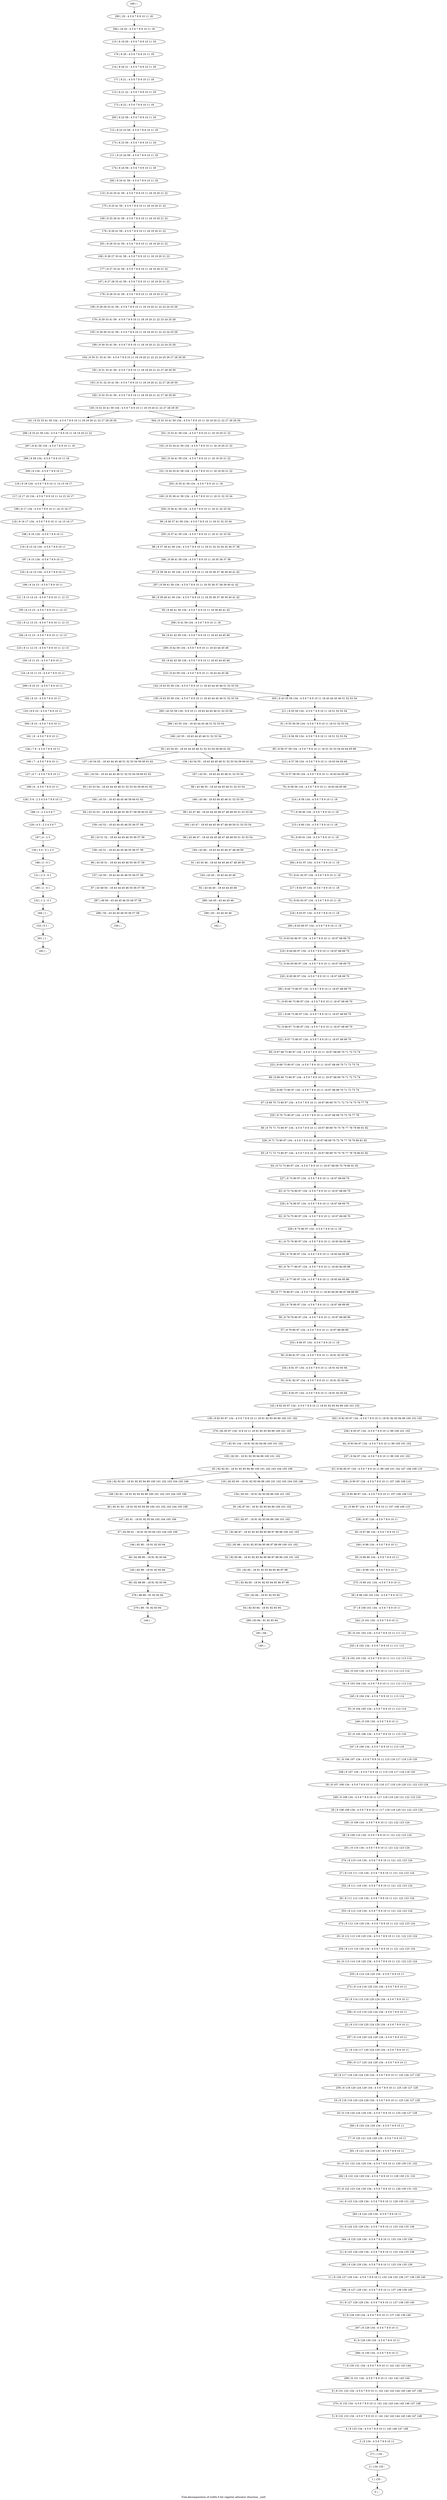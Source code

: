 digraph G {
graph [label="Tree-decomposition of width 6 for register allocator (function _sinf)"]
0[label="0 | : "];
1[label="1 | 135 : "];
2[label="2 | 134 135 : "];
3[label="3 | 8 134 : 4 5 6 7 8 9 10 11 "];
4[label="4 | 8 133 134 : 4 5 6 7 8 9 10 11 145 146 147 148 "];
5[label="5 | 8 132 133 134 : 4 5 6 7 8 9 10 11 141 142 143 144 145 146 147 148 "];
6[label="6 | 8 131 132 134 : 4 5 6 7 8 9 10 11 141 142 143 144 145 146 147 148 "];
7[label="7 | 8 130 131 134 : 4 5 6 7 8 9 10 11 141 142 143 144 "];
8[label="8 | 8 129 130 134 : 4 5 6 7 8 9 10 11 "];
9[label="9 | 8 128 129 134 : 4 5 6 7 8 9 10 11 137 138 139 140 "];
10[label="10 | 8 127 128 129 134 : 4 5 6 7 8 9 10 11 137 138 139 140 "];
11[label="11 | 8 126 127 129 134 : 4 5 6 7 8 9 10 11 133 134 135 136 137 138 139 140 "];
12[label="12 | 8 125 126 129 134 : 4 5 6 7 8 9 10 11 133 134 135 136 "];
13[label="13 | 8 124 125 129 134 : 4 5 6 7 8 9 10 11 133 134 135 136 "];
14[label="14 | 8 123 124 129 134 : 4 5 6 7 8 9 10 11 129 130 131 132 "];
15[label="15 | 8 122 123 124 129 134 : 4 5 6 7 8 9 10 11 129 130 131 132 "];
16[label="16 | 8 121 122 124 129 134 : 4 5 6 7 8 9 10 11 129 130 131 132 "];
17[label="17 | 8 120 121 124 129 134 : 4 5 6 7 8 9 10 11 "];
18[label="18 | 8 119 120 124 129 134 : 4 5 6 7 8 9 10 11 125 126 127 128 "];
19[label="19 | 8 118 119 120 124 129 134 : 4 5 6 7 8 9 10 11 125 126 127 128 "];
20[label="20 | 8 117 118 120 124 129 134 : 4 5 6 7 8 9 10 11 125 126 127 128 "];
21[label="21 | 8 116 117 120 124 129 134 : 4 5 6 7 8 9 10 11 "];
22[label="22 | 8 115 116 120 124 129 134 : 4 5 6 7 8 9 10 11 "];
23[label="23 | 8 114 115 116 120 124 134 : 4 5 6 7 8 9 10 11 "];
24[label="24 | 8 113 114 116 120 134 : 4 5 6 7 8 9 10 11 121 122 123 124 "];
25[label="25 | 8 112 113 116 120 134 : 4 5 6 7 8 9 10 11 121 122 123 124 "];
26[label="26 | 8 111 112 116 134 : 4 5 6 7 8 9 10 11 121 122 123 124 "];
27[label="27 | 8 110 111 116 134 : 4 5 6 7 8 9 10 11 121 122 123 124 "];
28[label="28 | 8 109 110 134 : 4 5 6 7 8 9 10 11 121 122 123 124 "];
29[label="29 | 8 108 109 134 : 4 5 6 7 8 9 10 11 117 118 119 120 121 122 123 124 "];
30[label="30 | 8 107 108 134 : 4 5 6 7 8 9 10 11 115 116 117 118 119 120 121 122 123 124 "];
31[label="31 | 8 106 107 134 : 4 5 6 7 8 9 10 11 115 116 117 118 119 120 "];
32[label="32 | 8 105 106 134 : 4 5 6 7 8 9 10 11 115 116 "];
33[label="33 | 8 104 105 134 : 4 5 6 7 8 9 10 11 113 114 "];
34[label="34 | 8 103 104 134 : 4 5 6 7 8 9 10 11 111 112 113 114 "];
35[label="35 | 8 102 103 134 : 4 5 6 7 8 9 10 11 111 112 113 114 "];
36[label="36 | 8 101 102 134 : 4 5 6 7 8 9 10 11 111 112 "];
37[label="37 | 8 100 101 134 : 4 5 6 7 8 9 10 11 "];
38[label="38 | 8 99 100 101 134 : 4 5 6 7 8 9 10 11 "];
39[label="39 | 8 98 99 134 : 4 5 6 7 8 9 10 11 "];
40[label="40 | 8 97 98 134 : 4 5 6 7 8 9 10 11 "];
41[label="41 | 8 96 97 134 : 4 5 6 7 8 9 10 11 107 108 109 110 "];
42[label="42 | 8 95 96 97 134 : 4 5 6 7 8 9 10 11 107 108 109 110 "];
43[label="43 | 8 94 95 97 134 : 4 5 6 7 8 9 10 11 99 100 101 102 107 108 109 110 "];
44[label="44 | 8 93 94 97 134 : 4 5 6 7 8 9 10 11 99 100 101 102 "];
45[label="45 | 82 92 93 : 18 91 92 93 94 99 100 101 102 103 104 105 106 "];
46[label="46 | 82 91 92 : 18 91 92 93 94 99 100 101 102 103 104 105 106 "];
47[label="47 | 82 90 91 : 18 91 92 93 94 103 104 105 106 "];
48[label="48 | 82 89 90 : 18 91 92 93 94 "];
49[label="49 | 82 88 89 : 18 91 92 93 94 "];
50[label="50 | 82 87 93 : 18 91 92 93 94 99 100 101 102 "];
51[label="51 | 82 86 87 : 18 91 92 93 94 95 96 97 98 99 100 101 102 "];
52[label="52 | 82 85 86 : 18 91 92 93 94 95 96 97 98 99 100 101 102 "];
53[label="53 | 82 84 85 : 18 91 92 93 94 95 96 97 98 "];
54[label="54 | 82 83 84 : 18 91 92 93 94 "];
55[label="55 | 8 81 82 97 134 : 4 5 6 7 8 9 10 11 18 91 92 93 94 "];
56[label="56 | 8 80 81 97 134 : 4 5 6 7 8 9 10 11 18 91 92 93 94 "];
57[label="57 | 8 79 80 97 134 : 4 5 6 7 8 9 10 11 18 87 88 89 90 "];
58[label="58 | 8 78 79 80 97 134 : 4 5 6 7 8 9 10 11 18 87 88 89 90 "];
59[label="59 | 8 77 78 80 97 134 : 4 5 6 7 8 9 10 11 18 83 84 85 86 87 88 89 90 "];
60[label="60 | 8 76 77 80 97 134 : 4 5 6 7 8 9 10 11 18 83 84 85 86 "];
61[label="61 | 8 75 76 80 97 134 : 4 5 6 7 8 9 10 11 18 83 84 85 86 "];
62[label="62 | 8 74 75 80 97 134 : 4 5 6 7 8 9 10 11 18 67 68 69 70 "];
63[label="63 | 8 73 74 80 97 134 : 4 5 6 7 8 9 10 11 18 67 68 69 70 "];
64[label="64 | 8 72 73 80 97 134 : 4 5 6 7 8 9 10 11 18 67 68 69 70 79 80 81 82 "];
65[label="65 | 8 71 72 73 80 97 134 : 4 5 6 7 8 9 10 11 18 67 68 69 70 75 76 77 78 79 80 81 82 "];
66[label="66 | 8 70 71 73 80 97 134 : 4 5 6 7 8 9 10 11 18 67 68 69 70 75 76 77 78 79 80 81 82 "];
67[label="67 | 8 69 70 73 80 97 134 : 4 5 6 7 8 9 10 11 18 67 68 69 70 71 72 73 74 75 76 77 78 "];
68[label="68 | 8 68 69 73 80 97 134 : 4 5 6 7 8 9 10 11 18 67 68 69 70 71 72 73 74 "];
69[label="69 | 8 67 68 73 80 97 134 : 4 5 6 7 8 9 10 11 18 67 68 69 70 71 72 73 74 "];
70[label="70 | 8 66 67 73 80 97 134 : 4 5 6 7 8 9 10 11 18 67 68 69 70 "];
71[label="71 | 8 65 66 73 80 97 134 : 4 5 6 7 8 9 10 11 18 67 68 69 70 "];
72[label="72 | 8 64 65 80 97 134 : 4 5 6 7 8 9 10 11 18 67 68 69 70 "];
73[label="73 | 8 63 64 80 97 134 : 4 5 6 7 8 9 10 11 18 67 68 69 70 "];
74[label="74 | 8 62 63 97 134 : 4 5 6 7 8 9 10 11 18 "];
75[label="75 | 8 61 62 97 134 : 4 5 6 7 8 9 10 11 18 "];
76[label="76 | 8 60 61 134 : 4 5 6 7 8 9 10 11 18 "];
77[label="77 | 8 59 60 134 : 4 5 6 7 8 9 10 11 18 "];
78[label="78 | 8 58 59 134 : 4 5 6 7 8 9 10 11 18 63 64 65 66 "];
79[label="79 | 8 57 58 59 134 : 4 5 6 7 8 9 10 11 18 63 64 65 66 "];
80[label="80 | 8 56 57 59 134 : 4 5 6 7 8 9 10 11 18 51 52 53 54 63 64 65 66 "];
81[label="81 | 8 55 56 59 134 : 4 5 6 7 8 9 10 11 18 51 52 53 54 "];
82[label="82 | 43 54 55 : 18 43 44 45 46 51 52 53 54 59 60 61 62 "];
83[label="83 | 43 53 54 : 18 43 44 45 46 51 52 53 54 59 60 61 62 "];
84[label="84 | 43 52 53 : 18 43 44 45 46 55 56 57 58 59 60 61 62 "];
85[label="85 | 43 51 52 : 18 43 44 45 46 55 56 57 58 "];
86[label="86 | 43 50 51 : 18 43 44 45 46 55 56 57 58 "];
87[label="87 | 43 49 50 : 18 43 44 45 46 55 56 57 58 "];
88[label="88 | 43 48 55 : 18 43 44 45 46 51 52 53 54 "];
89[label="89 | 43 47 48 : 18 43 44 45 46 47 48 49 50 51 52 53 54 "];
90[label="90 | 43 46 47 : 18 43 44 45 46 47 48 49 50 51 52 53 54 "];
91[label="91 | 43 45 46 : 18 43 44 45 46 47 48 49 50 "];
92[label="92 | 43 44 45 : 18 43 44 45 46 "];
93[label="93 | 8 42 43 59 134 : 4 5 6 7 8 9 10 11 18 43 44 45 46 "];
94[label="94 | 8 41 42 59 134 : 4 5 6 7 8 9 10 11 18 43 44 45 46 "];
95[label="95 | 8 40 41 59 134 : 4 5 6 7 8 9 10 11 18 39 40 41 42 "];
96[label="96 | 8 39 40 41 59 134 : 4 5 6 7 8 9 10 11 18 35 36 37 38 39 40 41 42 "];
97[label="97 | 8 38 39 41 59 134 : 4 5 6 7 8 9 10 11 18 35 36 37 38 39 40 41 42 "];
98[label="98 | 8 37 38 41 59 134 : 4 5 6 7 8 9 10 11 18 31 32 33 34 35 36 37 38 "];
99[label="99 | 8 36 37 41 59 134 : 4 5 6 7 8 9 10 11 18 31 32 33 34 "];
100[label="100 | 8 35 36 41 59 134 : 4 5 6 7 8 9 10 11 18 31 32 33 34 "];
101[label="101 | 8 34 35 41 59 134 : 4 5 6 7 8 9 10 11 18 19 20 21 22 "];
102[label="102 | 8 33 34 41 59 134 : 4 5 6 7 8 9 10 11 18 19 20 21 22 "];
103[label="103 | 8 31 32 33 41 59 : 4 5 6 7 8 9 10 11 18 19 20 21 22 27 28 29 30 "];
104[label="104 | 8 30 31 33 41 59 : 4 5 6 7 8 9 10 11 18 19 20 21 22 23 24 25 26 27 28 29 30 "];
105[label="105 | 8 29 30 33 41 59 : 4 5 6 7 8 9 10 11 18 19 20 21 22 23 24 25 26 "];
106[label="106 | 8 28 29 33 41 59 : 4 5 6 7 8 9 10 11 18 19 20 21 22 23 24 25 26 "];
107[label="107 | 8 27 28 33 41 59 : 4 5 6 7 8 9 10 11 18 19 20 21 22 "];
108[label="108 | 8 26 27 33 41 59 : 4 5 6 7 8 9 10 11 18 19 20 21 22 "];
109[label="109 | 8 25 26 41 59 : 4 5 6 7 8 9 10 11 18 19 20 21 22 "];
110[label="110 | 8 24 25 41 59 : 4 5 6 7 8 9 10 11 18 19 20 21 22 "];
111[label="111 | 8 23 24 59 : 4 5 6 7 8 9 10 11 18 "];
112[label="112 | 8 22 23 59 : 4 5 6 7 8 9 10 11 18 "];
113[label="113 | 8 21 22 : 4 5 6 7 8 9 10 11 18 "];
114[label="114 | 8 20 21 : 4 5 6 7 8 9 10 11 18 "];
115[label="115 | 8 19 20 : 4 5 6 7 8 9 10 11 18 "];
116[label="116 | 8 18 134 : 4 5 6 7 8 9 10 11 14 15 16 17 "];
117[label="117 | 8 17 18 134 : 4 5 6 7 8 9 10 11 14 15 16 17 "];
118[label="118 | 8 16 17 134 : 4 5 6 7 8 9 10 11 14 15 16 17 "];
119[label="119 | 8 15 16 134 : 4 5 6 7 8 9 10 11 "];
120[label="120 | 8 14 15 134 : 4 5 6 7 8 9 10 11 "];
121[label="121 | 8 13 14 15 : 4 5 6 7 8 9 10 11 12 13 "];
122[label="122 | 8 12 13 15 : 4 5 6 7 8 9 10 11 12 13 "];
123[label="123 | 8 11 12 15 : 4 5 6 7 8 9 10 11 12 13 "];
124[label="124 | 8 10 11 15 : 4 5 6 7 8 9 10 11 "];
125[label="125 | 8 9 10 : 4 5 6 7 8 9 10 11 "];
126[label="126 | 7 8 : 4 5 6 7 8 9 10 11 "];
127[label="127 | 6 7 : 4 5 6 7 8 9 10 11 "];
128[label="128 | 5 6 : 2 3 4 5 6 7 8 9 10 11 "];
129[label="129 | 4 5 : 2 3 4 5 6 7 "];
130[label="130 | 3 4 : 0 1 2 3 "];
131[label="131 | 2 3 : 0 1 "];
132[label="132 | 1 2 : 0 1 "];
133[label="133 | 0 1 : "];
134[label="134 | 82 92 93 : 18 91 92 93 94 99 100 101 102 103 104 105 106 "];
135[label="135 | 82 92 93 : 18 91 92 93 94 99 100 101 102 103 104 105 106 "];
136[label="136 | 8 82 93 97 134 : 4 5 6 7 8 9 10 11 18 91 92 93 94 99 100 101 102 "];
137[label="137 | 43 54 55 : 18 43 44 45 46 51 52 53 54 59 60 61 62 "];
138[label="138 | 43 54 55 : 18 43 44 45 46 51 52 53 54 59 60 61 62 "];
139[label="139 | 8 43 55 59 134 : 4 5 6 7 8 9 10 11 18 43 44 45 46 51 52 53 54 "];
140[label="140 | 8 32 33 41 59 134 : 4 5 6 7 8 9 10 11 18 19 20 21 22 27 28 29 30 "];
141[label="141 | 8 32 33 41 59 134 : 4 5 6 7 8 9 10 11 18 19 20 21 22 27 28 29 30 "];
142[label="142 | 8 43 55 59 134 : 4 5 6 7 8 9 10 11 18 43 44 45 46 51 52 53 54 "];
143[label="143 | 8 82 93 97 134 : 4 5 6 7 8 9 10 11 18 91 92 93 94 99 100 101 102 "];
144[label="144 | : "];
145[label="145 | 82 89 : 18 91 92 93 94 "];
146[label="146 | 82 90 : 18 91 92 93 94 "];
147[label="147 | 82 91 : 18 91 92 93 94 103 104 105 106 "];
148[label="148 | 82 92 : 18 91 92 93 94 99 100 101 102 103 104 105 106 "];
149[label="149 | : "];
150[label="150 | 82 84 : 18 91 92 93 94 "];
151[label="151 | 82 85 : 18 91 92 93 94 95 96 97 98 "];
152[label="152 | 82 86 : 18 91 92 93 94 95 96 97 98 99 100 101 102 "];
153[label="153 | 82 87 : 18 91 92 93 94 99 100 101 102 "];
154[label="154 | 82 93 : 18 91 92 93 94 99 100 101 102 "];
155[label="155 | 82 93 : 18 91 92 93 94 99 100 101 102 "];
156[label="156 | : "];
157[label="157 | 43 50 : 18 43 44 45 46 55 56 57 58 "];
158[label="158 | 43 51 : 18 43 44 45 46 55 56 57 58 "];
159[label="159 | 43 52 : 18 43 44 45 46 55 56 57 58 "];
160[label="160 | 43 53 : 18 43 44 45 46 59 60 61 62 "];
161[label="161 | 43 54 : 18 43 44 45 46 51 52 53 54 59 60 61 62 "];
162[label="162 | : "];
163[label="163 | 43 45 : 18 43 44 45 46 "];
164[label="164 | 43 46 : 18 43 44 45 46 47 48 49 50 "];
165[label="165 | 43 47 : 18 43 44 45 46 47 48 49 50 51 52 53 54 "];
166[label="166 | 43 48 : 18 43 44 45 46 51 52 53 54 "];
167[label="167 | 43 55 : 18 43 44 45 46 51 52 53 54 "];
168[label="168 | 43 55 : 18 43 44 45 46 51 52 53 54 "];
169[label="169 | : "];
170[label="170 | 8 20 : 4 5 6 7 8 9 10 11 18 "];
171[label="171 | 8 21 : 4 5 6 7 8 9 10 11 18 "];
172[label="172 | 8 22 : 4 5 6 7 8 9 10 11 18 "];
173[label="173 | 8 23 59 : 4 5 6 7 8 9 10 11 18 "];
174[label="174 | 8 24 59 : 4 5 6 7 8 9 10 11 18 "];
175[label="175 | 8 25 41 59 : 4 5 6 7 8 9 10 11 18 19 20 21 22 "];
176[label="176 | 8 26 41 59 : 4 5 6 7 8 9 10 11 18 19 20 21 22 "];
177[label="177 | 8 27 33 41 59 : 4 5 6 7 8 9 10 11 18 19 20 21 22 "];
178[label="178 | 8 28 33 41 59 : 4 5 6 7 8 9 10 11 18 19 20 21 22 "];
179[label="179 | 8 29 33 41 59 : 4 5 6 7 8 9 10 11 18 19 20 21 22 23 24 25 26 "];
180[label="180 | 8 30 33 41 59 : 4 5 6 7 8 9 10 11 18 19 20 21 22 23 24 25 26 "];
181[label="181 | 8 31 33 41 59 : 4 5 6 7 8 9 10 11 18 19 20 21 22 27 28 29 30 "];
182[label="182 | 8 32 33 41 59 : 4 5 6 7 8 9 10 11 18 19 20 21 22 27 28 29 30 "];
183[label="183 | : "];
184[label="184 | 1 : "];
185[label="185 | 2 : 0 1 "];
186[label="186 | 3 : 0 1 "];
187[label="187 | 4 : 2 3 "];
188[label="188 | 5 : 2 3 4 5 6 7 "];
189[label="189 | 6 : 4 5 6 7 8 9 10 11 "];
190[label="190 | 7 : 4 5 6 7 8 9 10 11 "];
191[label="191 | 8 : 4 5 6 7 8 9 10 11 "];
192[label="192 | 8 10 : 4 5 6 7 8 9 10 11 "];
193[label="193 | 8 11 15 : 4 5 6 7 8 9 10 11 "];
194[label="194 | 8 12 15 : 4 5 6 7 8 9 10 11 12 13 "];
195[label="195 | 8 13 15 : 4 5 6 7 8 9 10 11 12 13 "];
196[label="196 | 8 14 15 : 4 5 6 7 8 9 10 11 "];
197[label="197 | 8 15 134 : 4 5 6 7 8 9 10 11 "];
198[label="198 | 8 16 134 : 4 5 6 7 8 9 10 11 "];
199[label="199 | 8 17 134 : 4 5 6 7 8 9 10 11 14 15 16 17 "];
200[label="200 | 8 134 : 4 5 6 7 8 9 10 11 "];
201[label="201 | 8 33 41 59 134 : 4 5 6 7 8 9 10 11 18 19 20 21 22 "];
202[label="202 | 8 34 41 59 134 : 4 5 6 7 8 9 10 11 18 19 20 21 22 "];
203[label="203 | 8 35 41 59 134 : 4 5 6 7 8 9 10 11 18 "];
204[label="204 | 8 36 41 59 134 : 4 5 6 7 8 9 10 11 18 31 32 33 34 "];
205[label="205 | 8 37 41 59 134 : 4 5 6 7 8 9 10 11 18 31 32 33 34 "];
206[label="206 | 8 38 41 59 134 : 4 5 6 7 8 9 10 11 18 35 36 37 38 "];
207[label="207 | 8 39 41 59 134 : 4 5 6 7 8 9 10 11 18 35 36 37 38 39 40 41 42 "];
208[label="208 | 8 41 59 134 : 4 5 6 7 8 9 10 11 18 "];
209[label="209 | 8 42 59 134 : 4 5 6 7 8 9 10 11 18 43 44 45 46 "];
210[label="210 | 8 43 59 134 : 4 5 6 7 8 9 10 11 18 43 44 45 46 "];
211[label="211 | 8 55 59 134 : 4 5 6 7 8 9 10 11 18 51 52 53 54 "];
212[label="212 | 8 56 59 134 : 4 5 6 7 8 9 10 11 18 51 52 53 54 "];
213[label="213 | 8 57 59 134 : 4 5 6 7 8 9 10 11 18 63 64 65 66 "];
214[label="214 | 8 59 134 : 4 5 6 7 8 9 10 11 18 "];
215[label="215 | 8 60 134 : 4 5 6 7 8 9 10 11 18 "];
216[label="216 | 8 61 134 : 4 5 6 7 8 9 10 11 18 "];
217[label="217 | 8 62 97 134 : 4 5 6 7 8 9 10 11 18 "];
218[label="218 | 8 63 97 134 : 4 5 6 7 8 9 10 11 18 "];
219[label="219 | 8 64 80 97 134 : 4 5 6 7 8 9 10 11 18 67 68 69 70 "];
220[label="220 | 8 65 80 97 134 : 4 5 6 7 8 9 10 11 18 67 68 69 70 "];
221[label="221 | 8 66 73 80 97 134 : 4 5 6 7 8 9 10 11 18 67 68 69 70 "];
222[label="222 | 8 67 73 80 97 134 : 4 5 6 7 8 9 10 11 18 67 68 69 70 "];
223[label="223 | 8 68 73 80 97 134 : 4 5 6 7 8 9 10 11 18 67 68 69 70 71 72 73 74 "];
224[label="224 | 8 69 73 80 97 134 : 4 5 6 7 8 9 10 11 18 67 68 69 70 71 72 73 74 "];
225[label="225 | 8 70 73 80 97 134 : 4 5 6 7 8 9 10 11 18 67 68 69 70 75 76 77 78 "];
226[label="226 | 8 71 73 80 97 134 : 4 5 6 7 8 9 10 11 18 67 68 69 70 75 76 77 78 79 80 81 82 "];
227[label="227 | 8 73 80 97 134 : 4 5 6 7 8 9 10 11 18 67 68 69 70 "];
228[label="228 | 8 74 80 97 134 : 4 5 6 7 8 9 10 11 18 67 68 69 70 "];
229[label="229 | 8 75 80 97 134 : 4 5 6 7 8 9 10 11 18 "];
230[label="230 | 8 76 80 97 134 : 4 5 6 7 8 9 10 11 18 83 84 85 86 "];
231[label="231 | 8 77 80 97 134 : 4 5 6 7 8 9 10 11 18 83 84 85 86 "];
232[label="232 | 8 78 80 97 134 : 4 5 6 7 8 9 10 11 18 87 88 89 90 "];
233[label="233 | 8 80 97 134 : 4 5 6 7 8 9 10 11 18 "];
234[label="234 | 8 81 97 134 : 4 5 6 7 8 9 10 11 18 91 92 93 94 "];
235[label="235 | 8 82 97 134 : 4 5 6 7 8 9 10 11 18 91 92 93 94 "];
236[label="236 | 8 93 97 134 : 4 5 6 7 8 9 10 11 99 100 101 102 "];
237[label="237 | 8 94 97 134 : 4 5 6 7 8 9 10 11 99 100 101 102 "];
238[label="238 | 8 95 97 134 : 4 5 6 7 8 9 10 11 107 108 109 110 "];
239[label="239 | 8 97 134 : 4 5 6 7 8 9 10 11 "];
240[label="240 | 8 98 134 : 4 5 6 7 8 9 10 11 "];
241[label="241 | 8 99 134 : 4 5 6 7 8 9 10 11 "];
242[label="242 | 8 101 134 : 4 5 6 7 8 9 10 11 "];
243[label="243 | 8 102 134 : 4 5 6 7 8 9 10 11 111 112 "];
244[label="244 | 8 103 134 : 4 5 6 7 8 9 10 11 111 112 113 114 "];
245[label="245 | 8 104 134 : 4 5 6 7 8 9 10 11 113 114 "];
246[label="246 | 8 105 134 : 4 5 6 7 8 9 10 11 "];
247[label="247 | 8 106 134 : 4 5 6 7 8 9 10 11 115 116 "];
248[label="248 | 8 107 134 : 4 5 6 7 8 9 10 11 115 116 117 118 119 120 "];
249[label="249 | 8 108 134 : 4 5 6 7 8 9 10 11 117 118 119 120 121 122 123 124 "];
250[label="250 | 8 109 134 : 4 5 6 7 8 9 10 11 121 122 123 124 "];
251[label="251 | 8 110 134 : 4 5 6 7 8 9 10 11 121 122 123 124 "];
252[label="252 | 8 111 116 134 : 4 5 6 7 8 9 10 11 121 122 123 124 "];
253[label="253 | 8 112 116 134 : 4 5 6 7 8 9 10 11 121 122 123 124 "];
254[label="254 | 8 113 116 120 134 : 4 5 6 7 8 9 10 11 121 122 123 124 "];
255[label="255 | 8 114 116 120 134 : 4 5 6 7 8 9 10 11 "];
256[label="256 | 8 115 116 120 124 134 : 4 5 6 7 8 9 10 11 "];
257[label="257 | 8 116 120 124 129 134 : 4 5 6 7 8 9 10 11 "];
258[label="258 | 8 117 120 124 129 134 : 4 5 6 7 8 9 10 11 "];
259[label="259 | 8 118 120 124 129 134 : 4 5 6 7 8 9 10 11 125 126 127 128 "];
260[label="260 | 8 120 124 129 134 : 4 5 6 7 8 9 10 11 "];
261[label="261 | 8 121 124 129 134 : 4 5 6 7 8 9 10 11 "];
262[label="262 | 8 122 124 129 134 : 4 5 6 7 8 9 10 11 129 130 131 132 "];
263[label="263 | 8 124 129 134 : 4 5 6 7 8 9 10 11 "];
264[label="264 | 8 125 129 134 : 4 5 6 7 8 9 10 11 133 134 135 136 "];
265[label="265 | 8 126 129 134 : 4 5 6 7 8 9 10 11 133 134 135 136 "];
266[label="266 | 8 127 129 134 : 4 5 6 7 8 9 10 11 137 138 139 140 "];
267[label="267 | 8 129 134 : 4 5 6 7 8 9 10 11 "];
268[label="268 | 8 130 134 : 4 5 6 7 8 9 10 11 "];
269[label="269 | 8 131 134 : 4 5 6 7 8 9 10 11 141 142 143 144 "];
270[label="270 | 8 132 134 : 4 5 6 7 8 9 10 11 141 142 143 144 145 146 147 148 "];
271[label="271 | 134 : "];
272[label="272 | 8 114 116 120 124 134 : 4 5 6 7 8 9 10 11 "];
273[label="273 | 8 112 116 120 134 : 4 5 6 7 8 9 10 11 121 122 123 124 "];
274[label="274 | 8 110 116 134 : 4 5 6 7 8 9 10 11 121 122 123 124 "];
275[label="275 | 8 99 101 134 : 4 5 6 7 8 9 10 11 "];
276[label="276 | 82 93 97 134 : 8 9 10 11 18 91 92 93 94 99 100 101 102 "];
277[label="277 | 82 93 134 : 18 91 92 93 94 99 100 101 102 "];
278[label="278 | 88 89 : 91 92 93 94 "];
279[label="279 | 89 : 91 92 93 94 "];
280[label="280 | 83 84 : 91 92 93 94 "];
281[label="281 | 84 : "];
282[label="282 | 8 65 73 80 97 134 : 4 5 6 7 8 9 10 11 18 67 68 69 70 "];
283[label="283 | 8 63 80 97 134 : 4 5 6 7 8 9 10 11 18 "];
284[label="284 | 8 61 97 134 : 4 5 6 7 8 9 10 11 18 "];
285[label="285 | 43 55 59 134 : 8 9 10 11 18 43 44 45 46 51 52 53 54 "];
286[label="286 | 43 55 134 : 18 43 44 45 46 51 52 53 54 "];
287[label="287 | 49 50 : 43 44 45 46 55 56 57 58 "];
288[label="288 | 50 : 43 44 45 46 55 56 57 58 "];
289[label="289 | 44 45 : 43 44 45 46 "];
290[label="290 | 45 : 43 44 45 46 "];
291[label="291 | 8 26 33 41 59 : 4 5 6 7 8 9 10 11 18 19 20 21 22 "];
292[label="292 | 8 24 41 59 : 4 5 6 7 8 9 10 11 18 "];
293[label="293 | 8 22 59 : 4 5 6 7 8 9 10 11 18 "];
294[label="294 | 19 20 : 4 5 6 7 8 9 10 11 18 "];
295[label="295 | 20 : 4 5 6 7 8 9 10 11 18 "];
296[label="296 | 8 33 41 59 134 : 4 5 6 7 8 9 10 11 18 19 20 21 22 "];
297[label="297 | 8 41 59 134 : 4 5 6 7 8 9 10 11 18 "];
298[label="298 | 8 59 134 : 4 5 6 7 8 9 10 11 18 "];
299[label="299 | 8 10 15 : 4 5 6 7 8 9 10 11 "];
300[label="300 | 8 10 : 4 5 6 7 8 9 10 11 "];
301[label="301 | 1 : "];
302[label="302 | 8 82 93 97 134 : 4 5 6 7 8 9 10 11 18 91 92 93 94 99 100 101 102 "];
303[label="303 | 8 43 55 59 134 : 4 5 6 7 8 9 10 11 18 43 44 45 46 51 52 53 54 "];
304[label="304 | 8 32 33 41 59 134 : 4 5 6 7 8 9 10 11 18 19 20 21 22 27 28 29 30 "];
116->117 ;
45->134 ;
45->135 ;
82->137 ;
82->138 ;
145->49 ;
48->145 ;
146->48 ;
47->146 ;
147->47 ;
46->147 ;
148->46 ;
134->148 ;
150->54 ;
53->150 ;
151->53 ;
52->151 ;
152->52 ;
51->152 ;
153->51 ;
50->153 ;
154->50 ;
135->154 ;
155->45 ;
157->87 ;
86->157 ;
158->86 ;
85->158 ;
159->85 ;
84->159 ;
160->84 ;
83->160 ;
161->83 ;
137->161 ;
163->92 ;
91->163 ;
164->91 ;
90->164 ;
165->90 ;
89->165 ;
166->89 ;
88->166 ;
167->88 ;
138->167 ;
168->82 ;
184->133 ;
132->184 ;
185->132 ;
131->185 ;
186->131 ;
130->186 ;
187->130 ;
129->187 ;
188->129 ;
128->188 ;
189->128 ;
127->189 ;
190->127 ;
126->190 ;
191->126 ;
192->125 ;
193->124 ;
123->193 ;
194->123 ;
122->194 ;
195->122 ;
121->195 ;
196->121 ;
120->196 ;
197->120 ;
119->197 ;
198->119 ;
118->198 ;
199->118 ;
117->199 ;
200->116 ;
136->276 ;
277->155 ;
276->277 ;
49->278 ;
279->144 ;
278->279 ;
54->280 ;
281->149 ;
280->281 ;
139->285 ;
286->168 ;
285->286 ;
87->287 ;
288->156 ;
287->288 ;
92->289 ;
290->162 ;
289->290 ;
141->296 ;
296->297 ;
298->200 ;
297->298 ;
299->192 ;
124->299 ;
300->191 ;
125->300 ;
301->183 ;
133->301 ;
169->295 ;
295->294 ;
294->115 ;
115->170 ;
170->114 ;
114->171 ;
171->113 ;
113->172 ;
172->293 ;
293->112 ;
112->173 ;
173->111 ;
111->174 ;
174->292 ;
292->110 ;
110->175 ;
175->109 ;
109->176 ;
176->291 ;
291->108 ;
108->177 ;
177->107 ;
107->178 ;
178->106 ;
106->179 ;
179->105 ;
105->180 ;
180->104 ;
104->181 ;
181->103 ;
103->182 ;
182->140 ;
201->102 ;
102->202 ;
202->101 ;
101->203 ;
203->100 ;
100->204 ;
204->99 ;
99->205 ;
205->98 ;
98->206 ;
206->97 ;
97->207 ;
207->96 ;
96->95 ;
95->208 ;
208->94 ;
94->209 ;
209->93 ;
93->210 ;
210->142 ;
211->81 ;
81->212 ;
212->80 ;
80->213 ;
213->79 ;
79->78 ;
78->214 ;
214->77 ;
77->215 ;
215->76 ;
76->216 ;
216->284 ;
284->75 ;
75->217 ;
217->74 ;
74->218 ;
218->283 ;
283->73 ;
73->219 ;
219->72 ;
72->220 ;
220->282 ;
282->71 ;
71->221 ;
221->70 ;
70->222 ;
222->69 ;
69->223 ;
223->68 ;
68->224 ;
224->67 ;
67->225 ;
225->66 ;
66->226 ;
226->65 ;
65->64 ;
64->227 ;
227->63 ;
63->228 ;
228->62 ;
62->229 ;
229->61 ;
61->230 ;
230->60 ;
60->231 ;
231->59 ;
59->232 ;
232->58 ;
58->57 ;
57->233 ;
233->56 ;
56->234 ;
234->55 ;
55->235 ;
235->143 ;
236->44 ;
44->237 ;
237->43 ;
43->238 ;
238->42 ;
42->41 ;
41->239 ;
239->40 ;
40->240 ;
240->39 ;
39->241 ;
241->275 ;
275->38 ;
38->37 ;
37->242 ;
242->36 ;
36->243 ;
243->35 ;
35->244 ;
244->34 ;
34->245 ;
245->33 ;
33->246 ;
246->32 ;
32->247 ;
247->31 ;
31->248 ;
248->30 ;
30->249 ;
249->29 ;
29->250 ;
250->28 ;
28->251 ;
251->274 ;
274->27 ;
27->252 ;
252->26 ;
26->253 ;
253->273 ;
273->25 ;
25->254 ;
254->24 ;
24->255 ;
255->272 ;
272->23 ;
23->256 ;
256->22 ;
22->257 ;
257->21 ;
21->258 ;
258->20 ;
20->259 ;
259->19 ;
19->18 ;
18->260 ;
260->17 ;
17->261 ;
261->16 ;
16->262 ;
262->15 ;
15->14 ;
14->263 ;
263->13 ;
13->264 ;
264->12 ;
12->265 ;
265->11 ;
11->266 ;
266->10 ;
10->9 ;
9->267 ;
267->8 ;
8->268 ;
268->7 ;
7->269 ;
269->6 ;
6->270 ;
270->5 ;
5->4 ;
4->3 ;
3->271 ;
271->2 ;
2->1 ;
1->0 ;
302->236 ;
303->211 ;
304->201 ;
143->136 ;
143->302 ;
142->139 ;
142->303 ;
140->141 ;
140->304 ;
}
